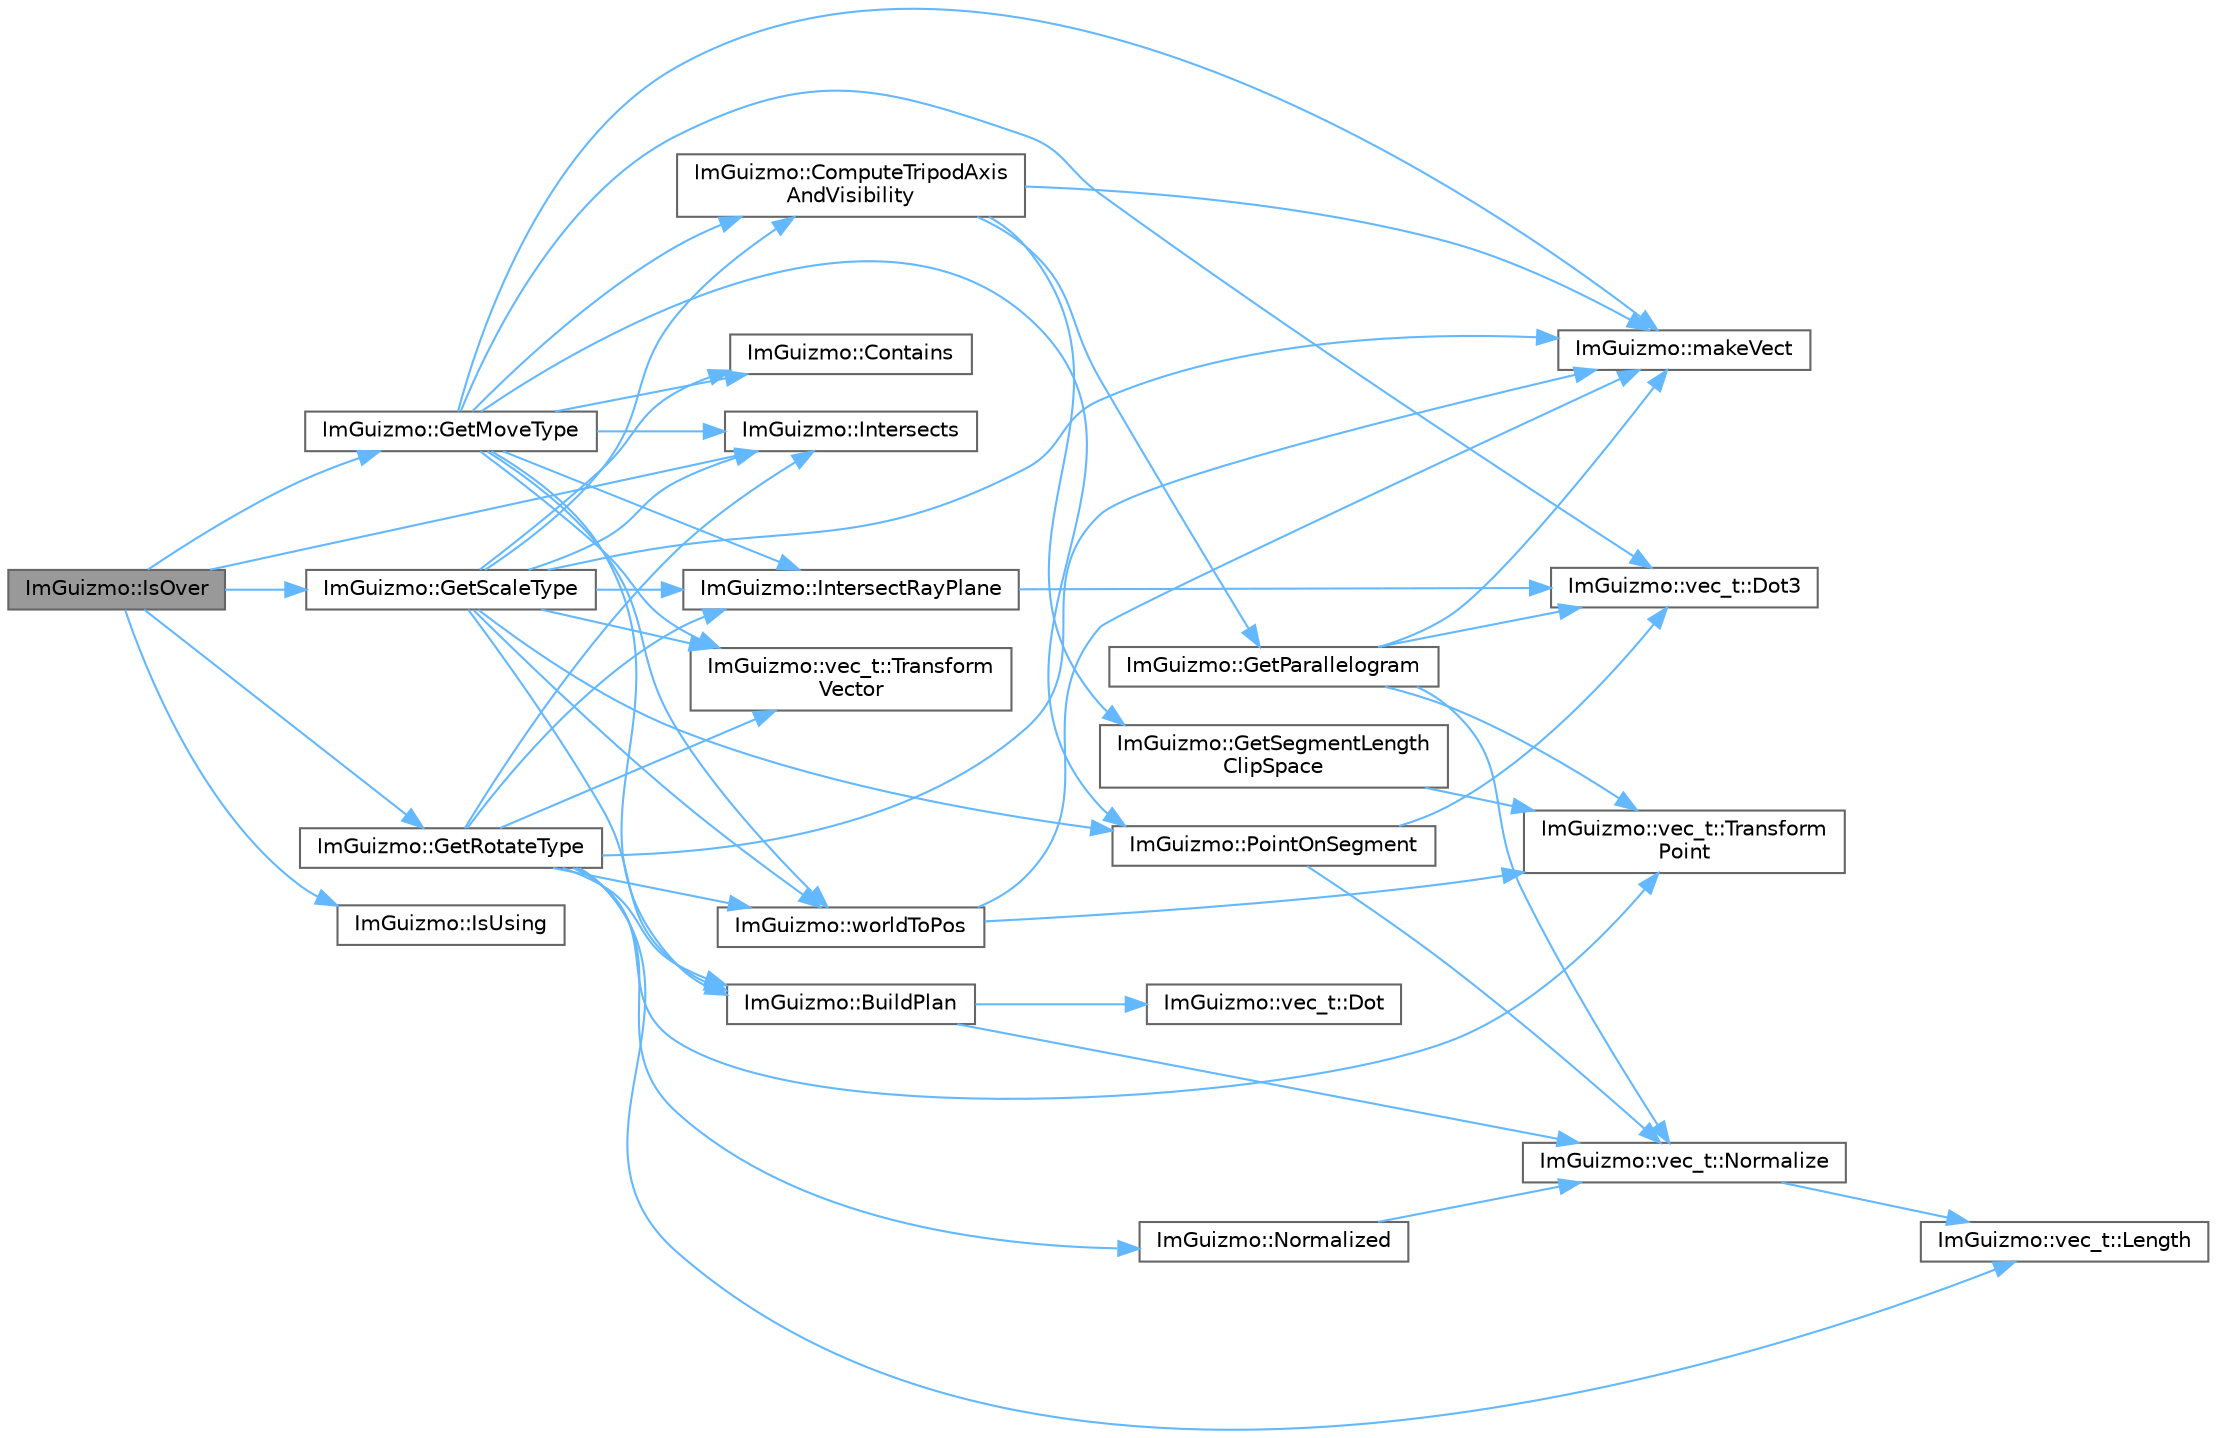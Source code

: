 digraph "ImGuizmo::IsOver"
{
 // LATEX_PDF_SIZE
  bgcolor="transparent";
  edge [fontname=Helvetica,fontsize=10,labelfontname=Helvetica,labelfontsize=10];
  node [fontname=Helvetica,fontsize=10,shape=box,height=0.2,width=0.4];
  rankdir="LR";
  Node1 [id="Node000001",label="ImGuizmo::IsOver",height=0.2,width=0.4,color="gray40", fillcolor="grey60", style="filled", fontcolor="black",tooltip=" "];
  Node1 -> Node2 [id="edge1_Node000001_Node000002",color="steelblue1",style="solid",tooltip=" "];
  Node2 [id="Node000002",label="ImGuizmo::GetMoveType",height=0.2,width=0.4,color="grey40", fillcolor="white", style="filled",URL="$namespace_im_guizmo.html#aba5d7634d7362b86019d416dd653ac4a",tooltip=" "];
  Node2 -> Node3 [id="edge2_Node000002_Node000003",color="steelblue1",style="solid",tooltip=" "];
  Node3 [id="Node000003",label="ImGuizmo::BuildPlan",height=0.2,width=0.4,color="grey40", fillcolor="white", style="filled",URL="$namespace_im_guizmo.html#a9957d966cf6e46e6d9a9915d94c6bad9",tooltip=" "];
  Node3 -> Node4 [id="edge3_Node000003_Node000004",color="steelblue1",style="solid",tooltip=" "];
  Node4 [id="Node000004",label="ImGuizmo::vec_t::Dot",height=0.2,width=0.4,color="grey40", fillcolor="white", style="filled",URL="$struct_im_guizmo_1_1vec__t.html#a5114392eb0c3ffd869c2393465a01484",tooltip=" "];
  Node3 -> Node5 [id="edge4_Node000003_Node000005",color="steelblue1",style="solid",tooltip=" "];
  Node5 [id="Node000005",label="ImGuizmo::vec_t::Normalize",height=0.2,width=0.4,color="grey40", fillcolor="white", style="filled",URL="$struct_im_guizmo_1_1vec__t.html#af017b8aa014292dc855f180448a66579",tooltip=" "];
  Node5 -> Node6 [id="edge5_Node000005_Node000006",color="steelblue1",style="solid",tooltip=" "];
  Node6 [id="Node000006",label="ImGuizmo::vec_t::Length",height=0.2,width=0.4,color="grey40", fillcolor="white", style="filled",URL="$struct_im_guizmo_1_1vec__t.html#a5fdc55e19fe7a468751ab9a8a77ebf23",tooltip=" "];
  Node2 -> Node7 [id="edge6_Node000002_Node000007",color="steelblue1",style="solid",tooltip=" "];
  Node7 [id="Node000007",label="ImGuizmo::ComputeTripodAxis\lAndVisibility",height=0.2,width=0.4,color="grey40", fillcolor="white", style="filled",URL="$namespace_im_guizmo.html#abf64e5189af3402036c3bc58b91a48df",tooltip=" "];
  Node7 -> Node8 [id="edge7_Node000007_Node000008",color="steelblue1",style="solid",tooltip=" "];
  Node8 [id="Node000008",label="ImGuizmo::GetParallelogram",height=0.2,width=0.4,color="grey40", fillcolor="white", style="filled",URL="$namespace_im_guizmo.html#a6c9d9890fd2ec8a222b526c1f5290e10",tooltip=" "];
  Node8 -> Node9 [id="edge8_Node000008_Node000009",color="steelblue1",style="solid",tooltip=" "];
  Node9 [id="Node000009",label="ImGuizmo::vec_t::Dot3",height=0.2,width=0.4,color="grey40", fillcolor="white", style="filled",URL="$struct_im_guizmo_1_1vec__t.html#af69c3a1f7a5816939c1d19cb4c7ebf76",tooltip=" "];
  Node8 -> Node10 [id="edge9_Node000008_Node000010",color="steelblue1",style="solid",tooltip=" "];
  Node10 [id="Node000010",label="ImGuizmo::makeVect",height=0.2,width=0.4,color="grey40", fillcolor="white", style="filled",URL="$namespace_im_guizmo.html#a640be01f179c80230cd4b7ee9b298456",tooltip=" "];
  Node8 -> Node5 [id="edge10_Node000008_Node000005",color="steelblue1",style="solid",tooltip=" "];
  Node8 -> Node11 [id="edge11_Node000008_Node000011",color="steelblue1",style="solid",tooltip=" "];
  Node11 [id="Node000011",label="ImGuizmo::vec_t::Transform\lPoint",height=0.2,width=0.4,color="grey40", fillcolor="white", style="filled",URL="$struct_im_guizmo_1_1vec__t.html#a904cb32e9200475ae5a9f5c918816dc2",tooltip=" "];
  Node7 -> Node12 [id="edge12_Node000007_Node000012",color="steelblue1",style="solid",tooltip=" "];
  Node12 [id="Node000012",label="ImGuizmo::GetSegmentLength\lClipSpace",height=0.2,width=0.4,color="grey40", fillcolor="white", style="filled",URL="$namespace_im_guizmo.html#a672e34453f8e0303f8d268e29422fe1d",tooltip=" "];
  Node12 -> Node11 [id="edge13_Node000012_Node000011",color="steelblue1",style="solid",tooltip=" "];
  Node7 -> Node10 [id="edge14_Node000007_Node000010",color="steelblue1",style="solid",tooltip=" "];
  Node2 -> Node13 [id="edge15_Node000002_Node000013",color="steelblue1",style="solid",tooltip=" "];
  Node13 [id="Node000013",label="ImGuizmo::Contains",height=0.2,width=0.4,color="grey40", fillcolor="white", style="filled",URL="$namespace_im_guizmo.html#a495d241625c731c03be4b3a764dae2d0",tooltip=" "];
  Node2 -> Node9 [id="edge16_Node000002_Node000009",color="steelblue1",style="solid",tooltip=" "];
  Node2 -> Node14 [id="edge17_Node000002_Node000014",color="steelblue1",style="solid",tooltip=" "];
  Node14 [id="Node000014",label="ImGuizmo::IntersectRayPlane",height=0.2,width=0.4,color="grey40", fillcolor="white", style="filled",URL="$namespace_im_guizmo.html#afcffd45f3c36d533705237a661a4b332",tooltip=" "];
  Node14 -> Node9 [id="edge18_Node000014_Node000009",color="steelblue1",style="solid",tooltip=" "];
  Node2 -> Node15 [id="edge19_Node000002_Node000015",color="steelblue1",style="solid",tooltip=" "];
  Node15 [id="Node000015",label="ImGuizmo::Intersects",height=0.2,width=0.4,color="grey40", fillcolor="white", style="filled",URL="$namespace_im_guizmo.html#a1ab785a4193bf54632444d3fa34890be",tooltip=" "];
  Node2 -> Node10 [id="edge20_Node000002_Node000010",color="steelblue1",style="solid",tooltip=" "];
  Node2 -> Node16 [id="edge21_Node000002_Node000016",color="steelblue1",style="solid",tooltip=" "];
  Node16 [id="Node000016",label="ImGuizmo::PointOnSegment",height=0.2,width=0.4,color="grey40", fillcolor="white", style="filled",URL="$namespace_im_guizmo.html#afa103333ff11245ca16915bf610f2911",tooltip=" "];
  Node16 -> Node9 [id="edge22_Node000016_Node000009",color="steelblue1",style="solid",tooltip=" "];
  Node16 -> Node5 [id="edge23_Node000016_Node000005",color="steelblue1",style="solid",tooltip=" "];
  Node2 -> Node17 [id="edge24_Node000002_Node000017",color="steelblue1",style="solid",tooltip=" "];
  Node17 [id="Node000017",label="ImGuizmo::vec_t::Transform\lVector",height=0.2,width=0.4,color="grey40", fillcolor="white", style="filled",URL="$struct_im_guizmo_1_1vec__t.html#af803c601b07db954f6df8e40b056bded",tooltip=" "];
  Node2 -> Node18 [id="edge25_Node000002_Node000018",color="steelblue1",style="solid",tooltip=" "];
  Node18 [id="Node000018",label="ImGuizmo::worldToPos",height=0.2,width=0.4,color="grey40", fillcolor="white", style="filled",URL="$namespace_im_guizmo.html#abb3202afd314281c19295b1ba03f9665",tooltip=" "];
  Node18 -> Node10 [id="edge26_Node000018_Node000010",color="steelblue1",style="solid",tooltip=" "];
  Node18 -> Node11 [id="edge27_Node000018_Node000011",color="steelblue1",style="solid",tooltip=" "];
  Node1 -> Node19 [id="edge28_Node000001_Node000019",color="steelblue1",style="solid",tooltip=" "];
  Node19 [id="Node000019",label="ImGuizmo::GetRotateType",height=0.2,width=0.4,color="grey40", fillcolor="white", style="filled",URL="$namespace_im_guizmo.html#aa495de8d3d96d5bd545488d1c5515c74",tooltip=" "];
  Node19 -> Node3 [id="edge29_Node000019_Node000003",color="steelblue1",style="solid",tooltip=" "];
  Node19 -> Node14 [id="edge30_Node000019_Node000014",color="steelblue1",style="solid",tooltip=" "];
  Node19 -> Node15 [id="edge31_Node000019_Node000015",color="steelblue1",style="solid",tooltip=" "];
  Node19 -> Node6 [id="edge32_Node000019_Node000006",color="steelblue1",style="solid",tooltip=" "];
  Node19 -> Node10 [id="edge33_Node000019_Node000010",color="steelblue1",style="solid",tooltip=" "];
  Node19 -> Node20 [id="edge34_Node000019_Node000020",color="steelblue1",style="solid",tooltip=" "];
  Node20 [id="Node000020",label="ImGuizmo::Normalized",height=0.2,width=0.4,color="grey40", fillcolor="white", style="filled",URL="$namespace_im_guizmo.html#a1619646543d1daf5ef5b8edc6060dd81",tooltip=" "];
  Node20 -> Node5 [id="edge35_Node000020_Node000005",color="steelblue1",style="solid",tooltip=" "];
  Node19 -> Node11 [id="edge36_Node000019_Node000011",color="steelblue1",style="solid",tooltip=" "];
  Node19 -> Node17 [id="edge37_Node000019_Node000017",color="steelblue1",style="solid",tooltip=" "];
  Node19 -> Node18 [id="edge38_Node000019_Node000018",color="steelblue1",style="solid",tooltip=" "];
  Node1 -> Node21 [id="edge39_Node000001_Node000021",color="steelblue1",style="solid",tooltip=" "];
  Node21 [id="Node000021",label="ImGuizmo::GetScaleType",height=0.2,width=0.4,color="grey40", fillcolor="white", style="filled",URL="$namespace_im_guizmo.html#a3ede5ee996368759c6cfb2266b5500e1",tooltip=" "];
  Node21 -> Node3 [id="edge40_Node000021_Node000003",color="steelblue1",style="solid",tooltip=" "];
  Node21 -> Node7 [id="edge41_Node000021_Node000007",color="steelblue1",style="solid",tooltip=" "];
  Node21 -> Node13 [id="edge42_Node000021_Node000013",color="steelblue1",style="solid",tooltip=" "];
  Node21 -> Node14 [id="edge43_Node000021_Node000014",color="steelblue1",style="solid",tooltip=" "];
  Node21 -> Node15 [id="edge44_Node000021_Node000015",color="steelblue1",style="solid",tooltip=" "];
  Node21 -> Node10 [id="edge45_Node000021_Node000010",color="steelblue1",style="solid",tooltip=" "];
  Node21 -> Node16 [id="edge46_Node000021_Node000016",color="steelblue1",style="solid",tooltip=" "];
  Node21 -> Node17 [id="edge47_Node000021_Node000017",color="steelblue1",style="solid",tooltip=" "];
  Node21 -> Node18 [id="edge48_Node000021_Node000018",color="steelblue1",style="solid",tooltip=" "];
  Node1 -> Node15 [id="edge49_Node000001_Node000015",color="steelblue1",style="solid",tooltip=" "];
  Node1 -> Node22 [id="edge50_Node000001_Node000022",color="steelblue1",style="solid",tooltip=" "];
  Node22 [id="Node000022",label="ImGuizmo::IsUsing",height=0.2,width=0.4,color="grey40", fillcolor="white", style="filled",URL="$namespace_im_guizmo.html#a6b0a6adccca17028e6d3eb9cd8cbc3ae",tooltip=" "];
}
